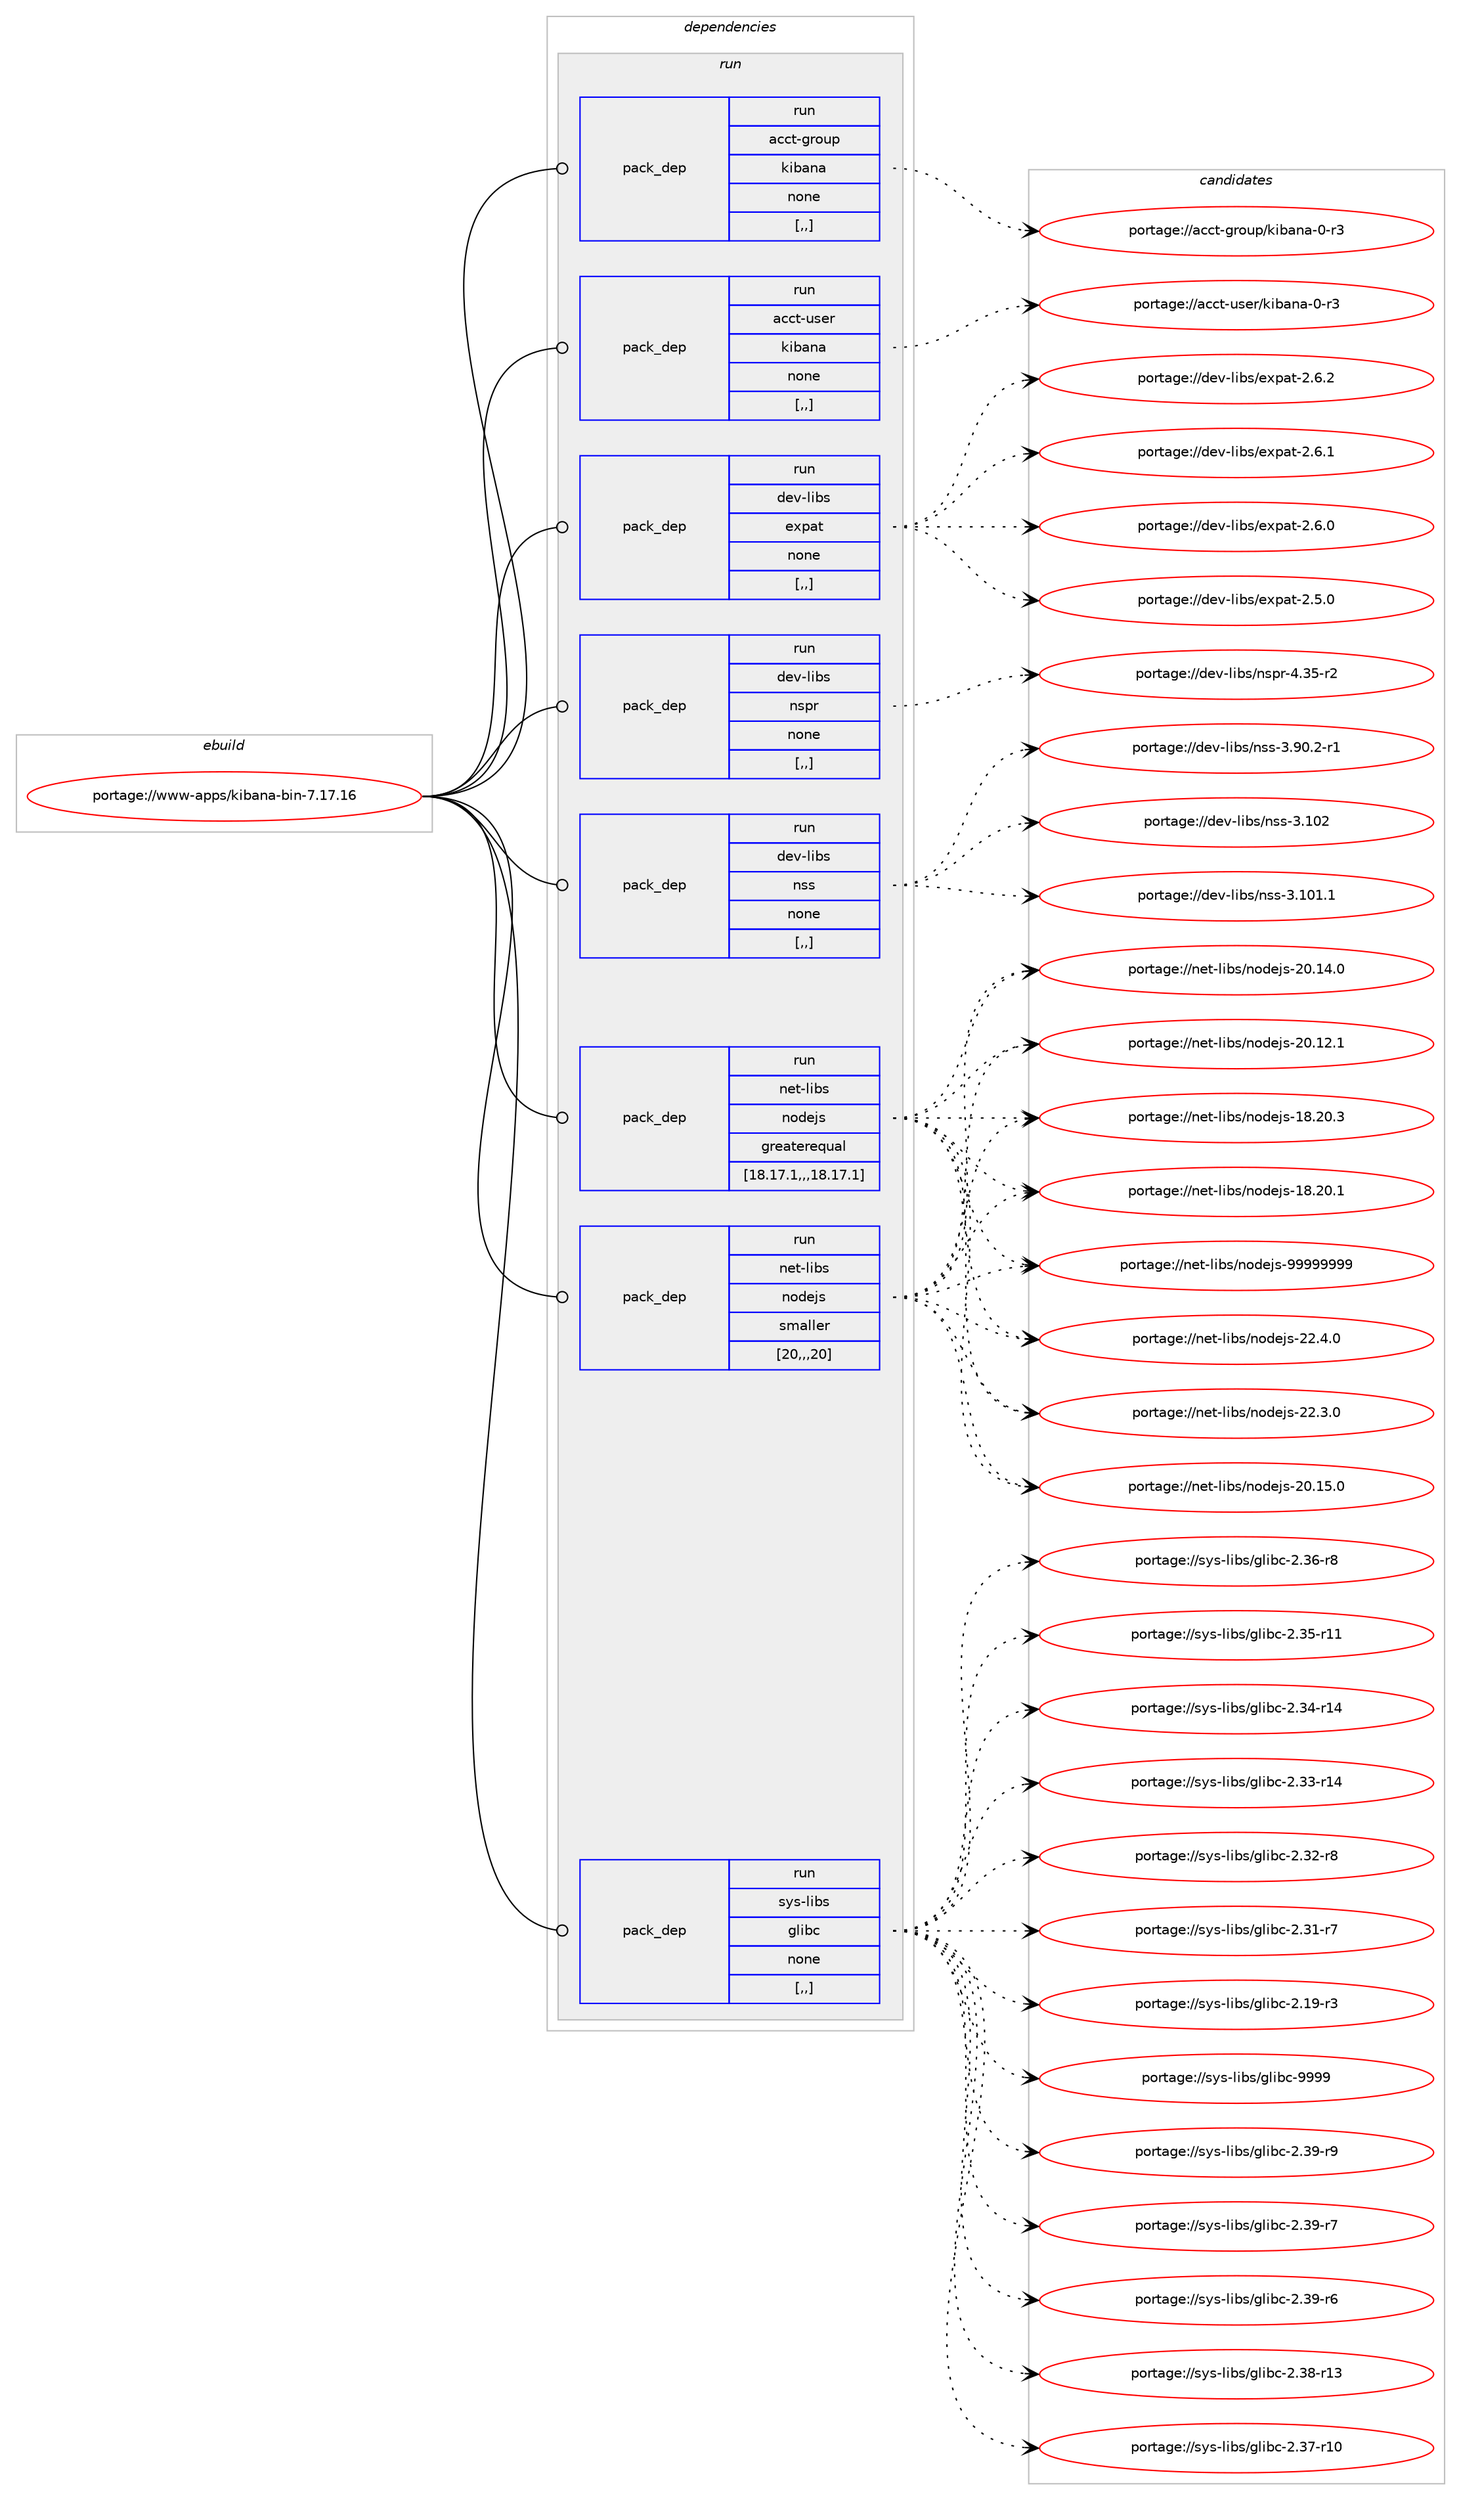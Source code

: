 digraph prolog {

# *************
# Graph options
# *************

newrank=true;
concentrate=true;
compound=true;
graph [rankdir=LR,fontname=Helvetica,fontsize=10,ranksep=1.5];#, ranksep=2.5, nodesep=0.2];
edge  [arrowhead=vee];
node  [fontname=Helvetica,fontsize=10];

# **********
# The ebuild
# **********

subgraph cluster_leftcol {
color=gray;
rank=same;
label=<<i>ebuild</i>>;
id [label="portage://www-apps/kibana-bin-7.17.16", color=red, width=4, href="../www-apps/kibana-bin-7.17.16.svg"];
}

# ****************
# The dependencies
# ****************

subgraph cluster_midcol {
color=gray;
label=<<i>dependencies</i>>;
subgraph cluster_compile {
fillcolor="#eeeeee";
style=filled;
label=<<i>compile</i>>;
}
subgraph cluster_compileandrun {
fillcolor="#eeeeee";
style=filled;
label=<<i>compile and run</i>>;
}
subgraph cluster_run {
fillcolor="#eeeeee";
style=filled;
label=<<i>run</i>>;
subgraph pack3878 {
dependency4752 [label=<<TABLE BORDER="0" CELLBORDER="1" CELLSPACING="0" CELLPADDING="4" WIDTH="220"><TR><TD ROWSPAN="6" CELLPADDING="30">pack_dep</TD></TR><TR><TD WIDTH="110">run</TD></TR><TR><TD>acct-group</TD></TR><TR><TD>kibana</TD></TR><TR><TD>none</TD></TR><TR><TD>[,,]</TD></TR></TABLE>>, shape=none, color=blue];
}
id:e -> dependency4752:w [weight=20,style="solid",arrowhead="odot"];
subgraph pack3879 {
dependency4753 [label=<<TABLE BORDER="0" CELLBORDER="1" CELLSPACING="0" CELLPADDING="4" WIDTH="220"><TR><TD ROWSPAN="6" CELLPADDING="30">pack_dep</TD></TR><TR><TD WIDTH="110">run</TD></TR><TR><TD>acct-user</TD></TR><TR><TD>kibana</TD></TR><TR><TD>none</TD></TR><TR><TD>[,,]</TD></TR></TABLE>>, shape=none, color=blue];
}
id:e -> dependency4753:w [weight=20,style="solid",arrowhead="odot"];
subgraph pack3880 {
dependency4754 [label=<<TABLE BORDER="0" CELLBORDER="1" CELLSPACING="0" CELLPADDING="4" WIDTH="220"><TR><TD ROWSPAN="6" CELLPADDING="30">pack_dep</TD></TR><TR><TD WIDTH="110">run</TD></TR><TR><TD>dev-libs</TD></TR><TR><TD>expat</TD></TR><TR><TD>none</TD></TR><TR><TD>[,,]</TD></TR></TABLE>>, shape=none, color=blue];
}
id:e -> dependency4754:w [weight=20,style="solid",arrowhead="odot"];
subgraph pack3881 {
dependency4755 [label=<<TABLE BORDER="0" CELLBORDER="1" CELLSPACING="0" CELLPADDING="4" WIDTH="220"><TR><TD ROWSPAN="6" CELLPADDING="30">pack_dep</TD></TR><TR><TD WIDTH="110">run</TD></TR><TR><TD>dev-libs</TD></TR><TR><TD>nspr</TD></TR><TR><TD>none</TD></TR><TR><TD>[,,]</TD></TR></TABLE>>, shape=none, color=blue];
}
id:e -> dependency4755:w [weight=20,style="solid",arrowhead="odot"];
subgraph pack3882 {
dependency4756 [label=<<TABLE BORDER="0" CELLBORDER="1" CELLSPACING="0" CELLPADDING="4" WIDTH="220"><TR><TD ROWSPAN="6" CELLPADDING="30">pack_dep</TD></TR><TR><TD WIDTH="110">run</TD></TR><TR><TD>dev-libs</TD></TR><TR><TD>nss</TD></TR><TR><TD>none</TD></TR><TR><TD>[,,]</TD></TR></TABLE>>, shape=none, color=blue];
}
id:e -> dependency4756:w [weight=20,style="solid",arrowhead="odot"];
subgraph pack3883 {
dependency4757 [label=<<TABLE BORDER="0" CELLBORDER="1" CELLSPACING="0" CELLPADDING="4" WIDTH="220"><TR><TD ROWSPAN="6" CELLPADDING="30">pack_dep</TD></TR><TR><TD WIDTH="110">run</TD></TR><TR><TD>net-libs</TD></TR><TR><TD>nodejs</TD></TR><TR><TD>greaterequal</TD></TR><TR><TD>[18.17.1,,,18.17.1]</TD></TR></TABLE>>, shape=none, color=blue];
}
id:e -> dependency4757:w [weight=20,style="solid",arrowhead="odot"];
subgraph pack3884 {
dependency4758 [label=<<TABLE BORDER="0" CELLBORDER="1" CELLSPACING="0" CELLPADDING="4" WIDTH="220"><TR><TD ROWSPAN="6" CELLPADDING="30">pack_dep</TD></TR><TR><TD WIDTH="110">run</TD></TR><TR><TD>net-libs</TD></TR><TR><TD>nodejs</TD></TR><TR><TD>smaller</TD></TR><TR><TD>[20,,,20]</TD></TR></TABLE>>, shape=none, color=blue];
}
id:e -> dependency4758:w [weight=20,style="solid",arrowhead="odot"];
subgraph pack3885 {
dependency4759 [label=<<TABLE BORDER="0" CELLBORDER="1" CELLSPACING="0" CELLPADDING="4" WIDTH="220"><TR><TD ROWSPAN="6" CELLPADDING="30">pack_dep</TD></TR><TR><TD WIDTH="110">run</TD></TR><TR><TD>sys-libs</TD></TR><TR><TD>glibc</TD></TR><TR><TD>none</TD></TR><TR><TD>[,,]</TD></TR></TABLE>>, shape=none, color=blue];
}
id:e -> dependency4759:w [weight=20,style="solid",arrowhead="odot"];
}
}

# **************
# The candidates
# **************

subgraph cluster_choices {
rank=same;
color=gray;
label=<<i>candidates</i>>;

subgraph choice3878 {
color=black;
nodesep=1;
choice979999116451031141111171124710710598971109745484511451 [label="portage://acct-group/kibana-0-r3", color=red, width=4,href="../acct-group/kibana-0-r3.svg"];
dependency4752:e -> choice979999116451031141111171124710710598971109745484511451:w [style=dotted,weight="100"];
}
subgraph choice3879 {
color=black;
nodesep=1;
choice979999116451171151011144710710598971109745484511451 [label="portage://acct-user/kibana-0-r3", color=red, width=4,href="../acct-user/kibana-0-r3.svg"];
dependency4753:e -> choice979999116451171151011144710710598971109745484511451:w [style=dotted,weight="100"];
}
subgraph choice3880 {
color=black;
nodesep=1;
choice10010111845108105981154710112011297116455046544650 [label="portage://dev-libs/expat-2.6.2", color=red, width=4,href="../dev-libs/expat-2.6.2.svg"];
choice10010111845108105981154710112011297116455046544649 [label="portage://dev-libs/expat-2.6.1", color=red, width=4,href="../dev-libs/expat-2.6.1.svg"];
choice10010111845108105981154710112011297116455046544648 [label="portage://dev-libs/expat-2.6.0", color=red, width=4,href="../dev-libs/expat-2.6.0.svg"];
choice10010111845108105981154710112011297116455046534648 [label="portage://dev-libs/expat-2.5.0", color=red, width=4,href="../dev-libs/expat-2.5.0.svg"];
dependency4754:e -> choice10010111845108105981154710112011297116455046544650:w [style=dotted,weight="100"];
dependency4754:e -> choice10010111845108105981154710112011297116455046544649:w [style=dotted,weight="100"];
dependency4754:e -> choice10010111845108105981154710112011297116455046544648:w [style=dotted,weight="100"];
dependency4754:e -> choice10010111845108105981154710112011297116455046534648:w [style=dotted,weight="100"];
}
subgraph choice3881 {
color=black;
nodesep=1;
choice10010111845108105981154711011511211445524651534511450 [label="portage://dev-libs/nspr-4.35-r2", color=red, width=4,href="../dev-libs/nspr-4.35-r2.svg"];
dependency4755:e -> choice10010111845108105981154711011511211445524651534511450:w [style=dotted,weight="100"];
}
subgraph choice3882 {
color=black;
nodesep=1;
choice100101118451081059811547110115115455146494850 [label="portage://dev-libs/nss-3.102", color=red, width=4,href="../dev-libs/nss-3.102.svg"];
choice1001011184510810598115471101151154551464948494649 [label="portage://dev-libs/nss-3.101.1", color=red, width=4,href="../dev-libs/nss-3.101.1.svg"];
choice100101118451081059811547110115115455146574846504511449 [label="portage://dev-libs/nss-3.90.2-r1", color=red, width=4,href="../dev-libs/nss-3.90.2-r1.svg"];
dependency4756:e -> choice100101118451081059811547110115115455146494850:w [style=dotted,weight="100"];
dependency4756:e -> choice1001011184510810598115471101151154551464948494649:w [style=dotted,weight="100"];
dependency4756:e -> choice100101118451081059811547110115115455146574846504511449:w [style=dotted,weight="100"];
}
subgraph choice3883 {
color=black;
nodesep=1;
choice110101116451081059811547110111100101106115455757575757575757 [label="portage://net-libs/nodejs-99999999", color=red, width=4,href="../net-libs/nodejs-99999999.svg"];
choice11010111645108105981154711011110010110611545505046524648 [label="portage://net-libs/nodejs-22.4.0", color=red, width=4,href="../net-libs/nodejs-22.4.0.svg"];
choice11010111645108105981154711011110010110611545505046514648 [label="portage://net-libs/nodejs-22.3.0", color=red, width=4,href="../net-libs/nodejs-22.3.0.svg"];
choice1101011164510810598115471101111001011061154550484649534648 [label="portage://net-libs/nodejs-20.15.0", color=red, width=4,href="../net-libs/nodejs-20.15.0.svg"];
choice1101011164510810598115471101111001011061154550484649524648 [label="portage://net-libs/nodejs-20.14.0", color=red, width=4,href="../net-libs/nodejs-20.14.0.svg"];
choice1101011164510810598115471101111001011061154550484649504649 [label="portage://net-libs/nodejs-20.12.1", color=red, width=4,href="../net-libs/nodejs-20.12.1.svg"];
choice1101011164510810598115471101111001011061154549564650484651 [label="portage://net-libs/nodejs-18.20.3", color=red, width=4,href="../net-libs/nodejs-18.20.3.svg"];
choice1101011164510810598115471101111001011061154549564650484649 [label="portage://net-libs/nodejs-18.20.1", color=red, width=4,href="../net-libs/nodejs-18.20.1.svg"];
dependency4757:e -> choice110101116451081059811547110111100101106115455757575757575757:w [style=dotted,weight="100"];
dependency4757:e -> choice11010111645108105981154711011110010110611545505046524648:w [style=dotted,weight="100"];
dependency4757:e -> choice11010111645108105981154711011110010110611545505046514648:w [style=dotted,weight="100"];
dependency4757:e -> choice1101011164510810598115471101111001011061154550484649534648:w [style=dotted,weight="100"];
dependency4757:e -> choice1101011164510810598115471101111001011061154550484649524648:w [style=dotted,weight="100"];
dependency4757:e -> choice1101011164510810598115471101111001011061154550484649504649:w [style=dotted,weight="100"];
dependency4757:e -> choice1101011164510810598115471101111001011061154549564650484651:w [style=dotted,weight="100"];
dependency4757:e -> choice1101011164510810598115471101111001011061154549564650484649:w [style=dotted,weight="100"];
}
subgraph choice3884 {
color=black;
nodesep=1;
choice110101116451081059811547110111100101106115455757575757575757 [label="portage://net-libs/nodejs-99999999", color=red, width=4,href="../net-libs/nodejs-99999999.svg"];
choice11010111645108105981154711011110010110611545505046524648 [label="portage://net-libs/nodejs-22.4.0", color=red, width=4,href="../net-libs/nodejs-22.4.0.svg"];
choice11010111645108105981154711011110010110611545505046514648 [label="portage://net-libs/nodejs-22.3.0", color=red, width=4,href="../net-libs/nodejs-22.3.0.svg"];
choice1101011164510810598115471101111001011061154550484649534648 [label="portage://net-libs/nodejs-20.15.0", color=red, width=4,href="../net-libs/nodejs-20.15.0.svg"];
choice1101011164510810598115471101111001011061154550484649524648 [label="portage://net-libs/nodejs-20.14.0", color=red, width=4,href="../net-libs/nodejs-20.14.0.svg"];
choice1101011164510810598115471101111001011061154550484649504649 [label="portage://net-libs/nodejs-20.12.1", color=red, width=4,href="../net-libs/nodejs-20.12.1.svg"];
choice1101011164510810598115471101111001011061154549564650484651 [label="portage://net-libs/nodejs-18.20.3", color=red, width=4,href="../net-libs/nodejs-18.20.3.svg"];
choice1101011164510810598115471101111001011061154549564650484649 [label="portage://net-libs/nodejs-18.20.1", color=red, width=4,href="../net-libs/nodejs-18.20.1.svg"];
dependency4758:e -> choice110101116451081059811547110111100101106115455757575757575757:w [style=dotted,weight="100"];
dependency4758:e -> choice11010111645108105981154711011110010110611545505046524648:w [style=dotted,weight="100"];
dependency4758:e -> choice11010111645108105981154711011110010110611545505046514648:w [style=dotted,weight="100"];
dependency4758:e -> choice1101011164510810598115471101111001011061154550484649534648:w [style=dotted,weight="100"];
dependency4758:e -> choice1101011164510810598115471101111001011061154550484649524648:w [style=dotted,weight="100"];
dependency4758:e -> choice1101011164510810598115471101111001011061154550484649504649:w [style=dotted,weight="100"];
dependency4758:e -> choice1101011164510810598115471101111001011061154549564650484651:w [style=dotted,weight="100"];
dependency4758:e -> choice1101011164510810598115471101111001011061154549564650484649:w [style=dotted,weight="100"];
}
subgraph choice3885 {
color=black;
nodesep=1;
choice11512111545108105981154710310810598994557575757 [label="portage://sys-libs/glibc-9999", color=red, width=4,href="../sys-libs/glibc-9999.svg"];
choice115121115451081059811547103108105989945504651574511457 [label="portage://sys-libs/glibc-2.39-r9", color=red, width=4,href="../sys-libs/glibc-2.39-r9.svg"];
choice115121115451081059811547103108105989945504651574511455 [label="portage://sys-libs/glibc-2.39-r7", color=red, width=4,href="../sys-libs/glibc-2.39-r7.svg"];
choice115121115451081059811547103108105989945504651574511454 [label="portage://sys-libs/glibc-2.39-r6", color=red, width=4,href="../sys-libs/glibc-2.39-r6.svg"];
choice11512111545108105981154710310810598994550465156451144951 [label="portage://sys-libs/glibc-2.38-r13", color=red, width=4,href="../sys-libs/glibc-2.38-r13.svg"];
choice11512111545108105981154710310810598994550465155451144948 [label="portage://sys-libs/glibc-2.37-r10", color=red, width=4,href="../sys-libs/glibc-2.37-r10.svg"];
choice115121115451081059811547103108105989945504651544511456 [label="portage://sys-libs/glibc-2.36-r8", color=red, width=4,href="../sys-libs/glibc-2.36-r8.svg"];
choice11512111545108105981154710310810598994550465153451144949 [label="portage://sys-libs/glibc-2.35-r11", color=red, width=4,href="../sys-libs/glibc-2.35-r11.svg"];
choice11512111545108105981154710310810598994550465152451144952 [label="portage://sys-libs/glibc-2.34-r14", color=red, width=4,href="../sys-libs/glibc-2.34-r14.svg"];
choice11512111545108105981154710310810598994550465151451144952 [label="portage://sys-libs/glibc-2.33-r14", color=red, width=4,href="../sys-libs/glibc-2.33-r14.svg"];
choice115121115451081059811547103108105989945504651504511456 [label="portage://sys-libs/glibc-2.32-r8", color=red, width=4,href="../sys-libs/glibc-2.32-r8.svg"];
choice115121115451081059811547103108105989945504651494511455 [label="portage://sys-libs/glibc-2.31-r7", color=red, width=4,href="../sys-libs/glibc-2.31-r7.svg"];
choice115121115451081059811547103108105989945504649574511451 [label="portage://sys-libs/glibc-2.19-r3", color=red, width=4,href="../sys-libs/glibc-2.19-r3.svg"];
dependency4759:e -> choice11512111545108105981154710310810598994557575757:w [style=dotted,weight="100"];
dependency4759:e -> choice115121115451081059811547103108105989945504651574511457:w [style=dotted,weight="100"];
dependency4759:e -> choice115121115451081059811547103108105989945504651574511455:w [style=dotted,weight="100"];
dependency4759:e -> choice115121115451081059811547103108105989945504651574511454:w [style=dotted,weight="100"];
dependency4759:e -> choice11512111545108105981154710310810598994550465156451144951:w [style=dotted,weight="100"];
dependency4759:e -> choice11512111545108105981154710310810598994550465155451144948:w [style=dotted,weight="100"];
dependency4759:e -> choice115121115451081059811547103108105989945504651544511456:w [style=dotted,weight="100"];
dependency4759:e -> choice11512111545108105981154710310810598994550465153451144949:w [style=dotted,weight="100"];
dependency4759:e -> choice11512111545108105981154710310810598994550465152451144952:w [style=dotted,weight="100"];
dependency4759:e -> choice11512111545108105981154710310810598994550465151451144952:w [style=dotted,weight="100"];
dependency4759:e -> choice115121115451081059811547103108105989945504651504511456:w [style=dotted,weight="100"];
dependency4759:e -> choice115121115451081059811547103108105989945504651494511455:w [style=dotted,weight="100"];
dependency4759:e -> choice115121115451081059811547103108105989945504649574511451:w [style=dotted,weight="100"];
}
}

}
